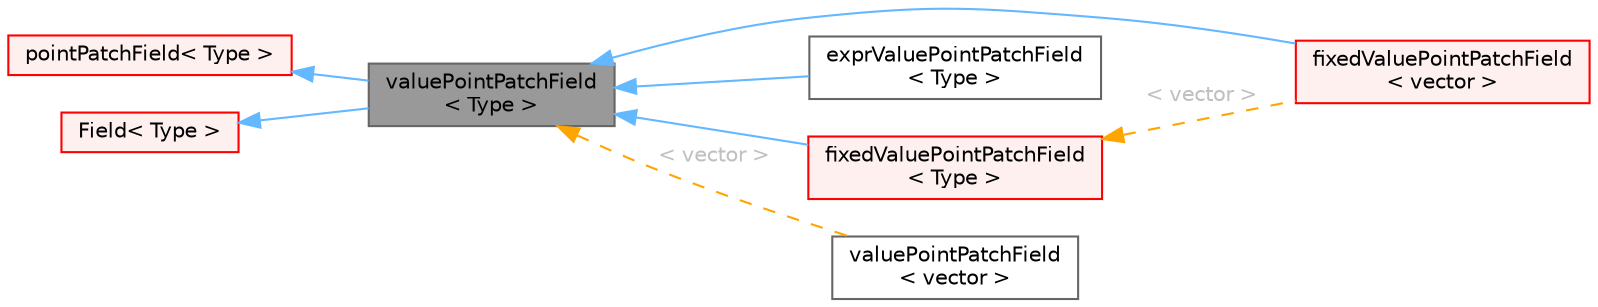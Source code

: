 digraph "valuePointPatchField&lt; Type &gt;"
{
 // LATEX_PDF_SIZE
  bgcolor="transparent";
  edge [fontname=Helvetica,fontsize=10,labelfontname=Helvetica,labelfontsize=10];
  node [fontname=Helvetica,fontsize=10,shape=box,height=0.2,width=0.4];
  rankdir="LR";
  Node1 [id="Node000001",label="valuePointPatchField\l\< Type \>",height=0.2,width=0.4,color="gray40", fillcolor="grey60", style="filled", fontcolor="black",tooltip="Foam::valuePointPatchField."];
  Node2 -> Node1 [id="edge1_Node000001_Node000002",dir="back",color="steelblue1",style="solid",tooltip=" "];
  Node2 [id="Node000002",label="pointPatchField\< Type \>",height=0.2,width=0.4,color="red", fillcolor="#FFF0F0", style="filled",URL="$classFoam_1_1pointPatchField.html",tooltip="Abstract base class for point-mesh patch fields."];
  Node4 -> Node1 [id="edge2_Node000001_Node000004",dir="back",color="steelblue1",style="solid",tooltip=" "];
  Node4 [id="Node000004",label="Field\< Type \>",height=0.2,width=0.4,color="red", fillcolor="#FFF0F0", style="filled",URL="$classFoam_1_1Field.html",tooltip="Generic templated field type."];
  Node1 -> Node11 [id="edge3_Node000001_Node000011",dir="back",color="steelblue1",style="solid",tooltip=" "];
  Node11 [id="Node000011",label="fixedValuePointPatchField\l\< vector \>",height=0.2,width=0.4,color="red", fillcolor="#FFF0F0", style="filled",URL="$classFoam_1_1fixedValuePointPatchField.html",tooltip=" "];
  Node1 -> Node22 [id="edge4_Node000001_Node000022",dir="back",color="steelblue1",style="solid",tooltip=" "];
  Node22 [id="Node000022",label="exprValuePointPatchField\l\< Type \>",height=0.2,width=0.4,color="gray40", fillcolor="white", style="filled",URL="$classFoam_1_1exprValuePointPatchField.html",tooltip="A fixed value point boundary condition with expressions."];
  Node1 -> Node23 [id="edge5_Node000001_Node000023",dir="back",color="steelblue1",style="solid",tooltip=" "];
  Node23 [id="Node000023",label="fixedValuePointPatchField\l\< Type \>",height=0.2,width=0.4,color="red", fillcolor="#FFF0F0", style="filled",URL="$classFoam_1_1fixedValuePointPatchField.html",tooltip="A FixedValue boundary condition for pointField."];
  Node23 -> Node11 [id="edge6_Node000023_Node000011",dir="back",color="orange",style="dashed",tooltip=" ",label=" \< vector \>",fontcolor="grey" ];
  Node1 -> Node29 [id="edge7_Node000001_Node000029",dir="back",color="orange",style="dashed",tooltip=" ",label=" \< vector \>",fontcolor="grey" ];
  Node29 [id="Node000029",label="valuePointPatchField\l\< vector \>",height=0.2,width=0.4,color="gray40", fillcolor="white", style="filled",URL="$classFoam_1_1valuePointPatchField.html",tooltip=" "];
}
